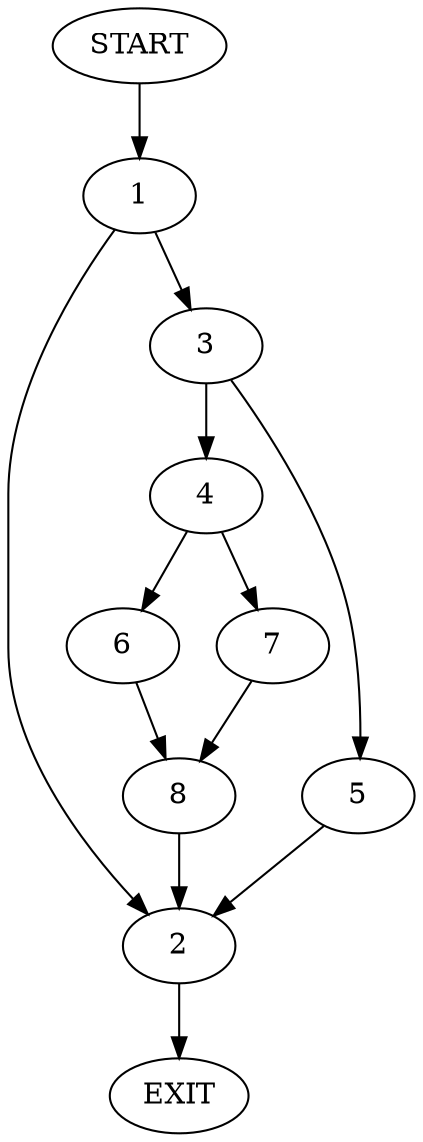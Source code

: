 digraph {
0 [label="START"]
9 [label="EXIT"]
0 -> 1
1 -> 2
1 -> 3
3 -> 4
3 -> 5
2 -> 9
4 -> 6
4 -> 7
5 -> 2
7 -> 8
6 -> 8
8 -> 2
}
